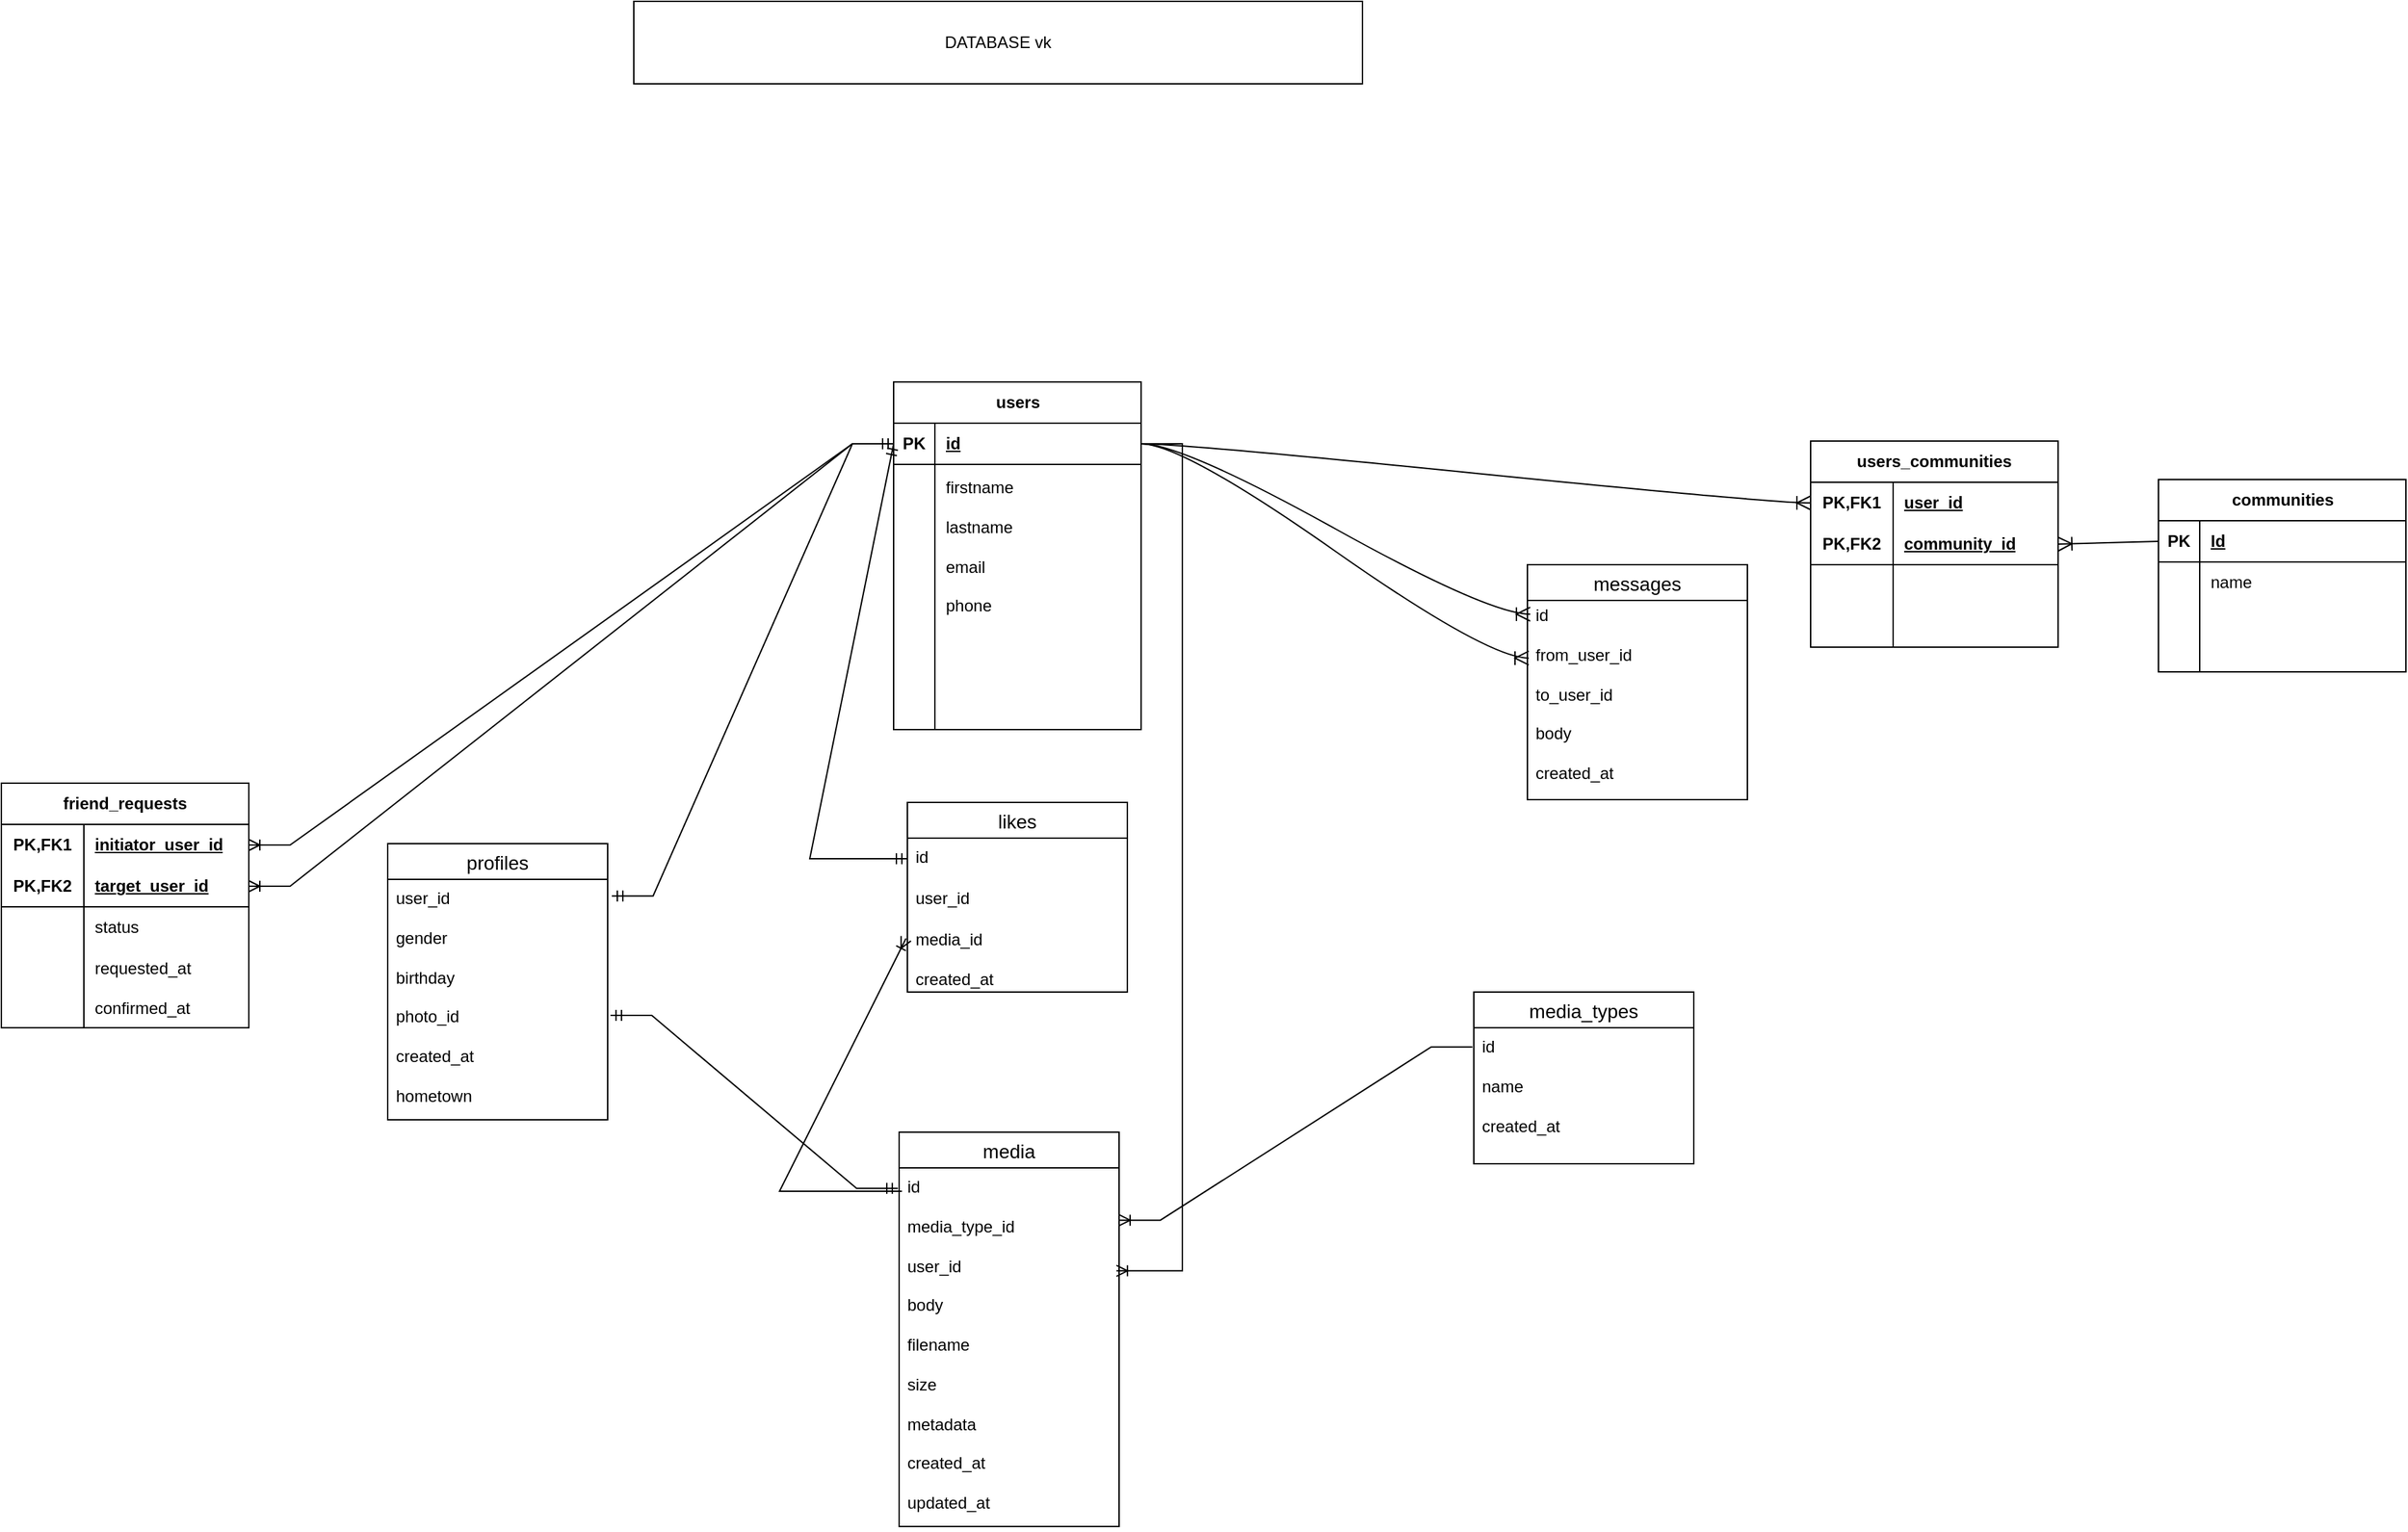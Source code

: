 <mxfile version="24.0.7" type="github">
  <diagram name="Страница — 1" id="UNctsE5mJRGefw-00xwy">
    <mxGraphModel dx="3274" dy="2780" grid="0" gridSize="10" guides="1" tooltips="1" connect="1" arrows="1" fold="1" page="0" pageScale="1" pageWidth="827" pageHeight="1169" math="0" shadow="0">
      <root>
        <mxCell id="0" />
        <mxCell id="1" parent="0" />
        <mxCell id="jkMxCx7ctsYun3yF6uoc-1" value="DATABASE vk" style="rounded=0;whiteSpace=wrap;html=1;" parent="1" vertex="1">
          <mxGeometry x="-777" y="-1979" width="530" height="60" as="geometry" />
        </mxCell>
        <mxCell id="jkMxCx7ctsYun3yF6uoc-3" value="communities" style="shape=table;startSize=30;container=1;collapsible=1;childLayout=tableLayout;fixedRows=1;rowLines=0;fontStyle=1;align=center;resizeLast=1;html=1;" parent="1" vertex="1">
          <mxGeometry x="332" y="-1631" width="180" height="140" as="geometry" />
        </mxCell>
        <mxCell id="jkMxCx7ctsYun3yF6uoc-4" value="" style="shape=tableRow;horizontal=0;startSize=0;swimlaneHead=0;swimlaneBody=0;fillColor=none;collapsible=0;dropTarget=0;points=[[0,0.5],[1,0.5]];portConstraint=eastwest;top=0;left=0;right=0;bottom=1;" parent="jkMxCx7ctsYun3yF6uoc-3" vertex="1">
          <mxGeometry y="30" width="180" height="30" as="geometry" />
        </mxCell>
        <mxCell id="jkMxCx7ctsYun3yF6uoc-5" value="PK" style="shape=partialRectangle;connectable=0;fillColor=none;top=0;left=0;bottom=0;right=0;fontStyle=1;overflow=hidden;whiteSpace=wrap;html=1;" parent="jkMxCx7ctsYun3yF6uoc-4" vertex="1">
          <mxGeometry width="30" height="30" as="geometry">
            <mxRectangle width="30" height="30" as="alternateBounds" />
          </mxGeometry>
        </mxCell>
        <mxCell id="jkMxCx7ctsYun3yF6uoc-6" value="Id" style="shape=partialRectangle;connectable=0;fillColor=none;top=0;left=0;bottom=0;right=0;align=left;spacingLeft=6;fontStyle=5;overflow=hidden;whiteSpace=wrap;html=1;" parent="jkMxCx7ctsYun3yF6uoc-4" vertex="1">
          <mxGeometry x="30" width="150" height="30" as="geometry">
            <mxRectangle width="150" height="30" as="alternateBounds" />
          </mxGeometry>
        </mxCell>
        <mxCell id="jkMxCx7ctsYun3yF6uoc-7" value="" style="shape=tableRow;horizontal=0;startSize=0;swimlaneHead=0;swimlaneBody=0;fillColor=none;collapsible=0;dropTarget=0;points=[[0,0.5],[1,0.5]];portConstraint=eastwest;top=0;left=0;right=0;bottom=0;" parent="jkMxCx7ctsYun3yF6uoc-3" vertex="1">
          <mxGeometry y="60" width="180" height="30" as="geometry" />
        </mxCell>
        <mxCell id="jkMxCx7ctsYun3yF6uoc-8" value="" style="shape=partialRectangle;connectable=0;fillColor=none;top=0;left=0;bottom=0;right=0;editable=1;overflow=hidden;whiteSpace=wrap;html=1;" parent="jkMxCx7ctsYun3yF6uoc-7" vertex="1">
          <mxGeometry width="30" height="30" as="geometry">
            <mxRectangle width="30" height="30" as="alternateBounds" />
          </mxGeometry>
        </mxCell>
        <mxCell id="jkMxCx7ctsYun3yF6uoc-9" value="name" style="shape=partialRectangle;connectable=0;fillColor=none;top=0;left=0;bottom=0;right=0;align=left;spacingLeft=6;overflow=hidden;whiteSpace=wrap;html=1;" parent="jkMxCx7ctsYun3yF6uoc-7" vertex="1">
          <mxGeometry x="30" width="150" height="30" as="geometry">
            <mxRectangle width="150" height="30" as="alternateBounds" />
          </mxGeometry>
        </mxCell>
        <mxCell id="jkMxCx7ctsYun3yF6uoc-10" value="" style="shape=tableRow;horizontal=0;startSize=0;swimlaneHead=0;swimlaneBody=0;fillColor=none;collapsible=0;dropTarget=0;points=[[0,0.5],[1,0.5]];portConstraint=eastwest;top=0;left=0;right=0;bottom=0;" parent="jkMxCx7ctsYun3yF6uoc-3" vertex="1">
          <mxGeometry y="90" width="180" height="30" as="geometry" />
        </mxCell>
        <mxCell id="jkMxCx7ctsYun3yF6uoc-11" value="" style="shape=partialRectangle;connectable=0;fillColor=none;top=0;left=0;bottom=0;right=0;editable=1;overflow=hidden;whiteSpace=wrap;html=1;" parent="jkMxCx7ctsYun3yF6uoc-10" vertex="1">
          <mxGeometry width="30" height="30" as="geometry">
            <mxRectangle width="30" height="30" as="alternateBounds" />
          </mxGeometry>
        </mxCell>
        <mxCell id="jkMxCx7ctsYun3yF6uoc-12" value="" style="shape=partialRectangle;connectable=0;fillColor=none;top=0;left=0;bottom=0;right=0;align=left;spacingLeft=6;overflow=hidden;whiteSpace=wrap;html=1;" parent="jkMxCx7ctsYun3yF6uoc-10" vertex="1">
          <mxGeometry x="30" width="150" height="30" as="geometry">
            <mxRectangle width="150" height="30" as="alternateBounds" />
          </mxGeometry>
        </mxCell>
        <mxCell id="jkMxCx7ctsYun3yF6uoc-13" value="" style="shape=tableRow;horizontal=0;startSize=0;swimlaneHead=0;swimlaneBody=0;fillColor=none;collapsible=0;dropTarget=0;points=[[0,0.5],[1,0.5]];portConstraint=eastwest;top=0;left=0;right=0;bottom=0;" parent="jkMxCx7ctsYun3yF6uoc-3" vertex="1">
          <mxGeometry y="120" width="180" height="20" as="geometry" />
        </mxCell>
        <mxCell id="jkMxCx7ctsYun3yF6uoc-14" value="" style="shape=partialRectangle;connectable=0;fillColor=none;top=0;left=0;bottom=0;right=0;editable=1;overflow=hidden;whiteSpace=wrap;html=1;" parent="jkMxCx7ctsYun3yF6uoc-13" vertex="1">
          <mxGeometry width="30" height="20" as="geometry">
            <mxRectangle width="30" height="20" as="alternateBounds" />
          </mxGeometry>
        </mxCell>
        <mxCell id="jkMxCx7ctsYun3yF6uoc-15" value="" style="shape=partialRectangle;connectable=0;fillColor=none;top=0;left=0;bottom=0;right=0;align=left;spacingLeft=6;overflow=hidden;whiteSpace=wrap;html=1;" parent="jkMxCx7ctsYun3yF6uoc-13" vertex="1">
          <mxGeometry x="30" width="150" height="20" as="geometry">
            <mxRectangle width="150" height="20" as="alternateBounds" />
          </mxGeometry>
        </mxCell>
        <mxCell id="jkMxCx7ctsYun3yF6uoc-31" value="friend_requests" style="shape=table;startSize=30;container=1;collapsible=1;childLayout=tableLayout;fixedRows=1;rowLines=0;fontStyle=1;align=center;resizeLast=1;html=1;whiteSpace=wrap;" parent="1" vertex="1">
          <mxGeometry x="-1237" y="-1410" width="180" height="178" as="geometry" />
        </mxCell>
        <mxCell id="jkMxCx7ctsYun3yF6uoc-32" value="" style="shape=tableRow;horizontal=0;startSize=0;swimlaneHead=0;swimlaneBody=0;fillColor=none;collapsible=0;dropTarget=0;points=[[0,0.5],[1,0.5]];portConstraint=eastwest;top=0;left=0;right=0;bottom=0;html=1;" parent="jkMxCx7ctsYun3yF6uoc-31" vertex="1">
          <mxGeometry y="30" width="180" height="30" as="geometry" />
        </mxCell>
        <mxCell id="jkMxCx7ctsYun3yF6uoc-33" value="PK,FK1" style="shape=partialRectangle;connectable=0;fillColor=none;top=0;left=0;bottom=0;right=0;fontStyle=1;overflow=hidden;html=1;whiteSpace=wrap;" parent="jkMxCx7ctsYun3yF6uoc-32" vertex="1">
          <mxGeometry width="60" height="30" as="geometry">
            <mxRectangle width="60" height="30" as="alternateBounds" />
          </mxGeometry>
        </mxCell>
        <mxCell id="jkMxCx7ctsYun3yF6uoc-34" value="initiator_user_id" style="shape=partialRectangle;connectable=0;fillColor=none;top=0;left=0;bottom=0;right=0;align=left;spacingLeft=6;fontStyle=5;overflow=hidden;html=1;whiteSpace=wrap;" parent="jkMxCx7ctsYun3yF6uoc-32" vertex="1">
          <mxGeometry x="60" width="120" height="30" as="geometry">
            <mxRectangle width="120" height="30" as="alternateBounds" />
          </mxGeometry>
        </mxCell>
        <mxCell id="jkMxCx7ctsYun3yF6uoc-35" value="" style="shape=tableRow;horizontal=0;startSize=0;swimlaneHead=0;swimlaneBody=0;fillColor=none;collapsible=0;dropTarget=0;points=[[0,0.5],[1,0.5]];portConstraint=eastwest;top=0;left=0;right=0;bottom=1;html=1;" parent="jkMxCx7ctsYun3yF6uoc-31" vertex="1">
          <mxGeometry y="60" width="180" height="30" as="geometry" />
        </mxCell>
        <mxCell id="jkMxCx7ctsYun3yF6uoc-36" value="PK,FK2" style="shape=partialRectangle;connectable=0;fillColor=none;top=0;left=0;bottom=0;right=0;fontStyle=1;overflow=hidden;html=1;whiteSpace=wrap;" parent="jkMxCx7ctsYun3yF6uoc-35" vertex="1">
          <mxGeometry width="60" height="30" as="geometry">
            <mxRectangle width="60" height="30" as="alternateBounds" />
          </mxGeometry>
        </mxCell>
        <mxCell id="jkMxCx7ctsYun3yF6uoc-37" value="target_user_id" style="shape=partialRectangle;connectable=0;fillColor=none;top=0;left=0;bottom=0;right=0;align=left;spacingLeft=6;fontStyle=5;overflow=hidden;html=1;whiteSpace=wrap;" parent="jkMxCx7ctsYun3yF6uoc-35" vertex="1">
          <mxGeometry x="60" width="120" height="30" as="geometry">
            <mxRectangle width="120" height="30" as="alternateBounds" />
          </mxGeometry>
        </mxCell>
        <mxCell id="jkMxCx7ctsYun3yF6uoc-38" value="" style="shape=tableRow;horizontal=0;startSize=0;swimlaneHead=0;swimlaneBody=0;fillColor=none;collapsible=0;dropTarget=0;points=[[0,0.5],[1,0.5]];portConstraint=eastwest;top=0;left=0;right=0;bottom=0;html=1;" parent="jkMxCx7ctsYun3yF6uoc-31" vertex="1">
          <mxGeometry y="90" width="180" height="30" as="geometry" />
        </mxCell>
        <mxCell id="jkMxCx7ctsYun3yF6uoc-39" value="" style="shape=partialRectangle;connectable=0;fillColor=none;top=0;left=0;bottom=0;right=0;editable=1;overflow=hidden;html=1;whiteSpace=wrap;" parent="jkMxCx7ctsYun3yF6uoc-38" vertex="1">
          <mxGeometry width="60" height="30" as="geometry">
            <mxRectangle width="60" height="30" as="alternateBounds" />
          </mxGeometry>
        </mxCell>
        <mxCell id="jkMxCx7ctsYun3yF6uoc-40" value="status" style="shape=partialRectangle;connectable=0;fillColor=none;top=0;left=0;bottom=0;right=0;align=left;spacingLeft=6;overflow=hidden;html=1;whiteSpace=wrap;" parent="jkMxCx7ctsYun3yF6uoc-38" vertex="1">
          <mxGeometry x="60" width="120" height="30" as="geometry">
            <mxRectangle width="120" height="30" as="alternateBounds" />
          </mxGeometry>
        </mxCell>
        <mxCell id="jkMxCx7ctsYun3yF6uoc-41" value="" style="shape=tableRow;horizontal=0;startSize=0;swimlaneHead=0;swimlaneBody=0;fillColor=none;collapsible=0;dropTarget=0;points=[[0,0.5],[1,0.5]];portConstraint=eastwest;top=0;left=0;right=0;bottom=0;html=1;" parent="jkMxCx7ctsYun3yF6uoc-31" vertex="1">
          <mxGeometry y="120" width="180" height="58" as="geometry" />
        </mxCell>
        <mxCell id="jkMxCx7ctsYun3yF6uoc-42" value="" style="shape=partialRectangle;connectable=0;fillColor=none;top=0;left=0;bottom=0;right=0;editable=1;overflow=hidden;html=1;whiteSpace=wrap;" parent="jkMxCx7ctsYun3yF6uoc-41" vertex="1">
          <mxGeometry width="60" height="58" as="geometry">
            <mxRectangle width="60" height="58" as="alternateBounds" />
          </mxGeometry>
        </mxCell>
        <mxCell id="jkMxCx7ctsYun3yF6uoc-43" value="requested_at&lt;div&gt;&lt;br&gt;&lt;/div&gt;&lt;div&gt;&lt;div&gt;confirmed_at&lt;br&gt;&lt;/div&gt;&lt;/div&gt;" style="shape=partialRectangle;connectable=0;fillColor=none;top=0;left=0;bottom=0;right=0;align=left;spacingLeft=6;overflow=hidden;html=1;whiteSpace=wrap;" parent="jkMxCx7ctsYun3yF6uoc-41" vertex="1">
          <mxGeometry x="60" width="120" height="58" as="geometry">
            <mxRectangle width="120" height="58" as="alternateBounds" />
          </mxGeometry>
        </mxCell>
        <mxCell id="jkMxCx7ctsYun3yF6uoc-57" value="likes" style="swimlane;fontStyle=0;childLayout=stackLayout;horizontal=1;startSize=26;horizontalStack=0;resizeParent=1;resizeParentMax=0;resizeLast=0;collapsible=1;marginBottom=0;align=center;fontSize=14;" parent="1" vertex="1">
          <mxGeometry x="-578" y="-1396" width="160" height="138" as="geometry" />
        </mxCell>
        <mxCell id="jkMxCx7ctsYun3yF6uoc-58" value="id" style="text;strokeColor=none;fillColor=none;spacingLeft=4;spacingRight=4;overflow=hidden;rotatable=0;points=[[0,0.5],[1,0.5]];portConstraint=eastwest;fontSize=12;whiteSpace=wrap;html=1;" parent="jkMxCx7ctsYun3yF6uoc-57" vertex="1">
          <mxGeometry y="26" width="160" height="30" as="geometry" />
        </mxCell>
        <mxCell id="jkMxCx7ctsYun3yF6uoc-59" value="user_id" style="text;strokeColor=none;fillColor=none;spacingLeft=4;spacingRight=4;overflow=hidden;rotatable=0;points=[[0,0.5],[1,0.5]];portConstraint=eastwest;fontSize=12;whiteSpace=wrap;html=1;" parent="jkMxCx7ctsYun3yF6uoc-57" vertex="1">
          <mxGeometry y="56" width="160" height="30" as="geometry" />
        </mxCell>
        <mxCell id="jkMxCx7ctsYun3yF6uoc-60" value="media_id&lt;div&gt;&lt;br&gt;&lt;/div&gt;&lt;div&gt;created_at&lt;br&gt;&lt;/div&gt;" style="text;strokeColor=none;fillColor=none;spacingLeft=4;spacingRight=4;overflow=hidden;rotatable=0;points=[[0,0.5],[1,0.5]];portConstraint=eastwest;fontSize=12;whiteSpace=wrap;html=1;" parent="jkMxCx7ctsYun3yF6uoc-57" vertex="1">
          <mxGeometry y="86" width="160" height="52" as="geometry" />
        </mxCell>
        <mxCell id="jkMxCx7ctsYun3yF6uoc-62" value="media" style="swimlane;fontStyle=0;childLayout=stackLayout;horizontal=1;startSize=26;horizontalStack=0;resizeParent=1;resizeParentMax=0;resizeLast=0;collapsible=1;marginBottom=0;align=center;fontSize=14;" parent="1" vertex="1">
          <mxGeometry x="-584" y="-1156" width="160" height="287" as="geometry" />
        </mxCell>
        <mxCell id="jkMxCx7ctsYun3yF6uoc-63" value="id&lt;div&gt;&lt;br&gt;&lt;/div&gt;&lt;div&gt;media_type_id&lt;br&gt;&lt;/div&gt;&lt;div&gt;&lt;br&gt;&lt;/div&gt;&lt;div&gt;user_id&lt;br&gt;&lt;/div&gt;&lt;div&gt;&lt;br&gt;&lt;/div&gt;&lt;div&gt;body&lt;br&gt;&lt;/div&gt;&lt;div&gt;&lt;br&gt;&lt;/div&gt;&lt;div&gt;filename&lt;br&gt;&lt;/div&gt;&lt;div&gt;&lt;br&gt;&lt;/div&gt;&lt;div&gt;size&lt;br&gt;&lt;/div&gt;&lt;div&gt;&lt;br&gt;&lt;/div&gt;&lt;div&gt;metadata&lt;br&gt;&lt;/div&gt;&lt;div&gt;&lt;br&gt;&lt;/div&gt;&lt;div&gt;created_at&lt;br&gt;&lt;/div&gt;&lt;div&gt;&lt;br&gt;&lt;/div&gt;&lt;div&gt;updated_at&lt;br&gt;&lt;/div&gt;&lt;div&gt;&lt;br&gt;&lt;/div&gt;&lt;div&gt;&lt;br&gt;&lt;/div&gt;" style="text;strokeColor=none;fillColor=none;spacingLeft=4;spacingRight=4;overflow=hidden;rotatable=0;points=[[0,0.5],[1,0.5]];portConstraint=eastwest;fontSize=12;whiteSpace=wrap;html=1;" parent="jkMxCx7ctsYun3yF6uoc-62" vertex="1">
          <mxGeometry y="26" width="160" height="261" as="geometry" />
        </mxCell>
        <mxCell id="jkMxCx7ctsYun3yF6uoc-66" value="media_types" style="swimlane;fontStyle=0;childLayout=stackLayout;horizontal=1;startSize=26;horizontalStack=0;resizeParent=1;resizeParentMax=0;resizeLast=0;collapsible=1;marginBottom=0;align=center;fontSize=14;" parent="1" vertex="1">
          <mxGeometry x="-166" y="-1258" width="160" height="125" as="geometry" />
        </mxCell>
        <mxCell id="jkMxCx7ctsYun3yF6uoc-67" value="id&lt;div&gt;&lt;br&gt;&lt;/div&gt;&lt;div&gt;name&lt;br&gt;&lt;/div&gt;&lt;div&gt;&lt;br&gt;&lt;/div&gt;&lt;div&gt;created_at&lt;br&gt;&lt;/div&gt;" style="text;strokeColor=none;fillColor=none;spacingLeft=4;spacingRight=4;overflow=hidden;rotatable=0;points=[[0,0.5],[1,0.5]];portConstraint=eastwest;fontSize=12;whiteSpace=wrap;html=1;" parent="jkMxCx7ctsYun3yF6uoc-66" vertex="1">
          <mxGeometry y="26" width="160" height="99" as="geometry" />
        </mxCell>
        <mxCell id="jkMxCx7ctsYun3yF6uoc-70" value="messages" style="swimlane;fontStyle=0;childLayout=stackLayout;horizontal=1;startSize=26;horizontalStack=0;resizeParent=1;resizeParentMax=0;resizeLast=0;collapsible=1;marginBottom=0;align=center;fontSize=14;" parent="1" vertex="1">
          <mxGeometry x="-127" y="-1569" width="160" height="171" as="geometry" />
        </mxCell>
        <mxCell id="jkMxCx7ctsYun3yF6uoc-74" value="profiles" style="swimlane;fontStyle=0;childLayout=stackLayout;horizontal=1;startSize=26;horizontalStack=0;resizeParent=1;resizeParentMax=0;resizeLast=0;collapsible=1;marginBottom=0;align=center;fontSize=14;" parent="1" vertex="1">
          <mxGeometry x="-956" y="-1366" width="160" height="201" as="geometry" />
        </mxCell>
        <mxCell id="jkMxCx7ctsYun3yF6uoc-75" value="user_id&lt;div&gt;&lt;br&gt;&lt;/div&gt;&lt;div&gt;gender&lt;br&gt;&lt;/div&gt;&lt;div&gt;&lt;br&gt;&lt;/div&gt;&lt;div&gt;birthday&lt;br&gt;&lt;/div&gt;&lt;div&gt;&lt;br&gt;&lt;/div&gt;&lt;div&gt;photo_id&lt;br&gt;&lt;/div&gt;&lt;div&gt;&lt;br&gt;&lt;/div&gt;&lt;div&gt;created_at&lt;br&gt;&lt;/div&gt;&lt;div&gt;&lt;br&gt;&lt;/div&gt;&lt;div&gt;hometown&lt;br&gt;&lt;/div&gt;" style="text;strokeColor=none;fillColor=none;spacingLeft=4;spacingRight=4;overflow=hidden;rotatable=0;points=[[0,0.5],[1,0.5]];portConstraint=eastwest;fontSize=12;whiteSpace=wrap;html=1;" parent="jkMxCx7ctsYun3yF6uoc-74" vertex="1">
          <mxGeometry y="26" width="160" height="175" as="geometry" />
        </mxCell>
        <mxCell id="jkMxCx7ctsYun3yF6uoc-78" value="users" style="shape=table;startSize=30;container=1;collapsible=1;childLayout=tableLayout;fixedRows=1;rowLines=0;fontStyle=1;align=center;resizeLast=1;html=1;" parent="1" vertex="1">
          <mxGeometry x="-588" y="-1702" width="180" height="253" as="geometry" />
        </mxCell>
        <mxCell id="jkMxCx7ctsYun3yF6uoc-79" value="" style="shape=tableRow;horizontal=0;startSize=0;swimlaneHead=0;swimlaneBody=0;fillColor=none;collapsible=0;dropTarget=0;points=[[0,0.5],[1,0.5]];portConstraint=eastwest;top=0;left=0;right=0;bottom=1;" parent="jkMxCx7ctsYun3yF6uoc-78" vertex="1">
          <mxGeometry y="30" width="180" height="30" as="geometry" />
        </mxCell>
        <mxCell id="jkMxCx7ctsYun3yF6uoc-80" value="PK" style="shape=partialRectangle;connectable=0;fillColor=none;top=0;left=0;bottom=0;right=0;fontStyle=1;overflow=hidden;whiteSpace=wrap;html=1;" parent="jkMxCx7ctsYun3yF6uoc-79" vertex="1">
          <mxGeometry width="30" height="30" as="geometry">
            <mxRectangle width="30" height="30" as="alternateBounds" />
          </mxGeometry>
        </mxCell>
        <mxCell id="jkMxCx7ctsYun3yF6uoc-81" value="id" style="shape=partialRectangle;connectable=0;fillColor=none;top=0;left=0;bottom=0;right=0;align=left;spacingLeft=6;fontStyle=5;overflow=hidden;whiteSpace=wrap;html=1;" parent="jkMxCx7ctsYun3yF6uoc-79" vertex="1">
          <mxGeometry x="30" width="150" height="30" as="geometry">
            <mxRectangle width="150" height="30" as="alternateBounds" />
          </mxGeometry>
        </mxCell>
        <mxCell id="jkMxCx7ctsYun3yF6uoc-82" value="" style="shape=tableRow;horizontal=0;startSize=0;swimlaneHead=0;swimlaneBody=0;fillColor=none;collapsible=0;dropTarget=0;points=[[0,0.5],[1,0.5]];portConstraint=eastwest;top=0;left=0;right=0;bottom=0;" parent="jkMxCx7ctsYun3yF6uoc-78" vertex="1">
          <mxGeometry y="60" width="180" height="133" as="geometry" />
        </mxCell>
        <mxCell id="jkMxCx7ctsYun3yF6uoc-83" value="" style="shape=partialRectangle;connectable=0;fillColor=none;top=0;left=0;bottom=0;right=0;editable=1;overflow=hidden;whiteSpace=wrap;html=1;" parent="jkMxCx7ctsYun3yF6uoc-82" vertex="1">
          <mxGeometry width="30" height="133" as="geometry">
            <mxRectangle width="30" height="133" as="alternateBounds" />
          </mxGeometry>
        </mxCell>
        <mxCell id="jkMxCx7ctsYun3yF6uoc-84" value="firstname&lt;div&gt;&lt;br&gt;&lt;/div&gt;&lt;div&gt;lastname&lt;br&gt;&lt;/div&gt;&lt;div&gt;&lt;br&gt;&lt;/div&gt;&lt;div&gt;&lt;span style=&quot;background-color: initial;&quot;&gt;email&lt;/span&gt;&lt;br&gt;&lt;/div&gt;&lt;div&gt;&lt;span style=&quot;background-color: initial;&quot;&gt;&lt;br&gt;&lt;/span&gt;&lt;/div&gt;&lt;div&gt;&lt;span style=&quot;background-color: initial;&quot;&gt;phone&lt;br&gt;&lt;/span&gt;&lt;/div&gt;&lt;div&gt;&lt;br&gt;&lt;/div&gt;" style="shape=partialRectangle;connectable=0;fillColor=none;top=0;left=0;bottom=0;right=0;align=left;spacingLeft=6;overflow=hidden;whiteSpace=wrap;html=1;" parent="jkMxCx7ctsYun3yF6uoc-82" vertex="1">
          <mxGeometry x="30" width="150" height="133" as="geometry">
            <mxRectangle width="150" height="133" as="alternateBounds" />
          </mxGeometry>
        </mxCell>
        <mxCell id="jkMxCx7ctsYun3yF6uoc-85" value="" style="shape=tableRow;horizontal=0;startSize=0;swimlaneHead=0;swimlaneBody=0;fillColor=none;collapsible=0;dropTarget=0;points=[[0,0.5],[1,0.5]];portConstraint=eastwest;top=0;left=0;right=0;bottom=0;" parent="jkMxCx7ctsYun3yF6uoc-78" vertex="1">
          <mxGeometry y="193" width="180" height="30" as="geometry" />
        </mxCell>
        <mxCell id="jkMxCx7ctsYun3yF6uoc-86" value="" style="shape=partialRectangle;connectable=0;fillColor=none;top=0;left=0;bottom=0;right=0;editable=1;overflow=hidden;whiteSpace=wrap;html=1;" parent="jkMxCx7ctsYun3yF6uoc-85" vertex="1">
          <mxGeometry width="30" height="30" as="geometry">
            <mxRectangle width="30" height="30" as="alternateBounds" />
          </mxGeometry>
        </mxCell>
        <mxCell id="jkMxCx7ctsYun3yF6uoc-87" value="" style="shape=partialRectangle;connectable=0;fillColor=none;top=0;left=0;bottom=0;right=0;align=left;spacingLeft=6;overflow=hidden;whiteSpace=wrap;html=1;" parent="jkMxCx7ctsYun3yF6uoc-85" vertex="1">
          <mxGeometry x="30" width="150" height="30" as="geometry">
            <mxRectangle width="150" height="30" as="alternateBounds" />
          </mxGeometry>
        </mxCell>
        <mxCell id="jkMxCx7ctsYun3yF6uoc-88" value="" style="shape=tableRow;horizontal=0;startSize=0;swimlaneHead=0;swimlaneBody=0;fillColor=none;collapsible=0;dropTarget=0;points=[[0,0.5],[1,0.5]];portConstraint=eastwest;top=0;left=0;right=0;bottom=0;" parent="jkMxCx7ctsYun3yF6uoc-78" vertex="1">
          <mxGeometry y="223" width="180" height="30" as="geometry" />
        </mxCell>
        <mxCell id="jkMxCx7ctsYun3yF6uoc-89" value="" style="shape=partialRectangle;connectable=0;fillColor=none;top=0;left=0;bottom=0;right=0;editable=1;overflow=hidden;whiteSpace=wrap;html=1;" parent="jkMxCx7ctsYun3yF6uoc-88" vertex="1">
          <mxGeometry width="30" height="30" as="geometry">
            <mxRectangle width="30" height="30" as="alternateBounds" />
          </mxGeometry>
        </mxCell>
        <mxCell id="jkMxCx7ctsYun3yF6uoc-90" value="" style="shape=partialRectangle;connectable=0;fillColor=none;top=0;left=0;bottom=0;right=0;align=left;spacingLeft=6;overflow=hidden;whiteSpace=wrap;html=1;" parent="jkMxCx7ctsYun3yF6uoc-88" vertex="1">
          <mxGeometry x="30" width="150" height="30" as="geometry">
            <mxRectangle width="150" height="30" as="alternateBounds" />
          </mxGeometry>
        </mxCell>
        <mxCell id="jkMxCx7ctsYun3yF6uoc-104" value="users_communities" style="shape=table;startSize=30;container=1;collapsible=1;childLayout=tableLayout;fixedRows=1;rowLines=0;fontStyle=1;align=center;resizeLast=1;html=1;whiteSpace=wrap;" parent="1" vertex="1">
          <mxGeometry x="79" y="-1659" width="180" height="150" as="geometry" />
        </mxCell>
        <mxCell id="jkMxCx7ctsYun3yF6uoc-105" value="" style="shape=tableRow;horizontal=0;startSize=0;swimlaneHead=0;swimlaneBody=0;fillColor=none;collapsible=0;dropTarget=0;points=[[0,0.5],[1,0.5]];portConstraint=eastwest;top=0;left=0;right=0;bottom=0;html=1;" parent="jkMxCx7ctsYun3yF6uoc-104" vertex="1">
          <mxGeometry y="30" width="180" height="30" as="geometry" />
        </mxCell>
        <mxCell id="jkMxCx7ctsYun3yF6uoc-106" value="PK,FK1" style="shape=partialRectangle;connectable=0;fillColor=none;top=0;left=0;bottom=0;right=0;fontStyle=1;overflow=hidden;html=1;whiteSpace=wrap;" parent="jkMxCx7ctsYun3yF6uoc-105" vertex="1">
          <mxGeometry width="60" height="30" as="geometry">
            <mxRectangle width="60" height="30" as="alternateBounds" />
          </mxGeometry>
        </mxCell>
        <mxCell id="jkMxCx7ctsYun3yF6uoc-107" value="user_id" style="shape=partialRectangle;connectable=0;fillColor=none;top=0;left=0;bottom=0;right=0;align=left;spacingLeft=6;fontStyle=5;overflow=hidden;html=1;whiteSpace=wrap;" parent="jkMxCx7ctsYun3yF6uoc-105" vertex="1">
          <mxGeometry x="60" width="120" height="30" as="geometry">
            <mxRectangle width="120" height="30" as="alternateBounds" />
          </mxGeometry>
        </mxCell>
        <mxCell id="jkMxCx7ctsYun3yF6uoc-108" value="" style="shape=tableRow;horizontal=0;startSize=0;swimlaneHead=0;swimlaneBody=0;fillColor=none;collapsible=0;dropTarget=0;points=[[0,0.5],[1,0.5]];portConstraint=eastwest;top=0;left=0;right=0;bottom=1;html=1;" parent="jkMxCx7ctsYun3yF6uoc-104" vertex="1">
          <mxGeometry y="60" width="180" height="30" as="geometry" />
        </mxCell>
        <mxCell id="jkMxCx7ctsYun3yF6uoc-109" value="PK,FK2" style="shape=partialRectangle;connectable=0;fillColor=none;top=0;left=0;bottom=0;right=0;fontStyle=1;overflow=hidden;html=1;whiteSpace=wrap;" parent="jkMxCx7ctsYun3yF6uoc-108" vertex="1">
          <mxGeometry width="60" height="30" as="geometry">
            <mxRectangle width="60" height="30" as="alternateBounds" />
          </mxGeometry>
        </mxCell>
        <mxCell id="jkMxCx7ctsYun3yF6uoc-110" value="community_id" style="shape=partialRectangle;connectable=0;fillColor=none;top=0;left=0;bottom=0;right=0;align=left;spacingLeft=6;fontStyle=5;overflow=hidden;html=1;whiteSpace=wrap;" parent="jkMxCx7ctsYun3yF6uoc-108" vertex="1">
          <mxGeometry x="60" width="120" height="30" as="geometry">
            <mxRectangle width="120" height="30" as="alternateBounds" />
          </mxGeometry>
        </mxCell>
        <mxCell id="jkMxCx7ctsYun3yF6uoc-111" value="" style="shape=tableRow;horizontal=0;startSize=0;swimlaneHead=0;swimlaneBody=0;fillColor=none;collapsible=0;dropTarget=0;points=[[0,0.5],[1,0.5]];portConstraint=eastwest;top=0;left=0;right=0;bottom=0;html=1;" parent="jkMxCx7ctsYun3yF6uoc-104" vertex="1">
          <mxGeometry y="90" width="180" height="30" as="geometry" />
        </mxCell>
        <mxCell id="jkMxCx7ctsYun3yF6uoc-112" value="" style="shape=partialRectangle;connectable=0;fillColor=none;top=0;left=0;bottom=0;right=0;editable=1;overflow=hidden;html=1;whiteSpace=wrap;" parent="jkMxCx7ctsYun3yF6uoc-111" vertex="1">
          <mxGeometry width="60" height="30" as="geometry">
            <mxRectangle width="60" height="30" as="alternateBounds" />
          </mxGeometry>
        </mxCell>
        <mxCell id="jkMxCx7ctsYun3yF6uoc-113" value="" style="shape=partialRectangle;connectable=0;fillColor=none;top=0;left=0;bottom=0;right=0;align=left;spacingLeft=6;overflow=hidden;html=1;whiteSpace=wrap;" parent="jkMxCx7ctsYun3yF6uoc-111" vertex="1">
          <mxGeometry x="60" width="120" height="30" as="geometry">
            <mxRectangle width="120" height="30" as="alternateBounds" />
          </mxGeometry>
        </mxCell>
        <mxCell id="jkMxCx7ctsYun3yF6uoc-114" value="" style="shape=tableRow;horizontal=0;startSize=0;swimlaneHead=0;swimlaneBody=0;fillColor=none;collapsible=0;dropTarget=0;points=[[0,0.5],[1,0.5]];portConstraint=eastwest;top=0;left=0;right=0;bottom=0;html=1;" parent="jkMxCx7ctsYun3yF6uoc-104" vertex="1">
          <mxGeometry y="120" width="180" height="30" as="geometry" />
        </mxCell>
        <mxCell id="jkMxCx7ctsYun3yF6uoc-115" value="" style="shape=partialRectangle;connectable=0;fillColor=none;top=0;left=0;bottom=0;right=0;editable=1;overflow=hidden;html=1;whiteSpace=wrap;" parent="jkMxCx7ctsYun3yF6uoc-114" vertex="1">
          <mxGeometry width="60" height="30" as="geometry">
            <mxRectangle width="60" height="30" as="alternateBounds" />
          </mxGeometry>
        </mxCell>
        <mxCell id="jkMxCx7ctsYun3yF6uoc-116" value="" style="shape=partialRectangle;connectable=0;fillColor=none;top=0;left=0;bottom=0;right=0;align=left;spacingLeft=6;overflow=hidden;html=1;whiteSpace=wrap;" parent="jkMxCx7ctsYun3yF6uoc-114" vertex="1">
          <mxGeometry x="60" width="120" height="30" as="geometry">
            <mxRectangle width="120" height="30" as="alternateBounds" />
          </mxGeometry>
        </mxCell>
        <mxCell id="jkMxCx7ctsYun3yF6uoc-117" value="" style="edgeStyle=entityRelationEdgeStyle;fontSize=12;html=1;endArrow=ERoneToMany;rounded=0;startSize=8;endSize=8;curved=1;exitX=1;exitY=0.5;exitDx=0;exitDy=0;entryX=0.006;entryY=0.31;entryDx=0;entryDy=0;entryPerimeter=0;" parent="1" source="jkMxCx7ctsYun3yF6uoc-79" target="jkMxCx7ctsYun3yF6uoc-71" edge="1">
          <mxGeometry width="100" height="100" relative="1" as="geometry">
            <mxPoint x="-452" y="-820" as="sourcePoint" />
            <mxPoint x="-330" y="-483" as="targetPoint" />
            <Array as="points">
              <mxPoint x="-365" y="-811" />
              <mxPoint x="-470" y="-591" />
              <mxPoint x="-447" y="-721" />
              <mxPoint x="-438" y="-785" />
              <mxPoint x="-535" y="-387" />
              <mxPoint x="-386" y="-690" />
              <mxPoint x="-369" y="-623" />
              <mxPoint x="-494" y="-655" />
            </Array>
          </mxGeometry>
        </mxCell>
        <mxCell id="jkMxCx7ctsYun3yF6uoc-118" value="" style="edgeStyle=entityRelationEdgeStyle;fontSize=12;html=1;endArrow=ERoneToMany;rounded=0;startSize=8;endSize=8;curved=1;exitX=1;exitY=0.5;exitDx=0;exitDy=0;" parent="1" source="jkMxCx7ctsYun3yF6uoc-79" edge="1">
          <mxGeometry width="100" height="100" relative="1" as="geometry">
            <mxPoint x="-475" y="-737" as="sourcePoint" />
            <mxPoint x="-125" y="-1533" as="targetPoint" />
            <Array as="points">
              <mxPoint x="-292" y="-620" />
            </Array>
          </mxGeometry>
        </mxCell>
        <mxCell id="jkMxCx7ctsYun3yF6uoc-122" value="" style="edgeStyle=entityRelationEdgeStyle;fontSize=12;html=1;endArrow=ERoneToMany;rounded=0;startSize=8;endSize=8;curved=1;entryX=0;entryY=0.5;entryDx=0;entryDy=0;exitX=1;exitY=0.5;exitDx=0;exitDy=0;" parent="1" source="jkMxCx7ctsYun3yF6uoc-79" target="jkMxCx7ctsYun3yF6uoc-105" edge="1">
          <mxGeometry width="100" height="100" relative="1" as="geometry">
            <mxPoint x="-377" y="-1087" as="sourcePoint" />
            <mxPoint x="-288" y="-691" as="targetPoint" />
          </mxGeometry>
        </mxCell>
        <mxCell id="jkMxCx7ctsYun3yF6uoc-123" value="" style="fontSize=12;html=1;endArrow=ERoneToMany;rounded=0;startSize=8;endSize=8;entryX=1;entryY=0.5;entryDx=0;entryDy=0;exitX=0;exitY=0.5;exitDx=0;exitDy=0;" parent="1" source="jkMxCx7ctsYun3yF6uoc-4" target="jkMxCx7ctsYun3yF6uoc-108" edge="1">
          <mxGeometry width="100" height="100" relative="1" as="geometry">
            <mxPoint x="-195" y="-826" as="sourcePoint" />
            <mxPoint x="-183" y="-701" as="targetPoint" />
          </mxGeometry>
        </mxCell>
        <mxCell id="jkMxCx7ctsYun3yF6uoc-71" value="id&lt;div&gt;&lt;br&gt;&lt;/div&gt;&lt;div&gt;from_user_id&lt;br&gt;&lt;/div&gt;&lt;div&gt;&lt;br&gt;&lt;/div&gt;&lt;div&gt;to_user_id&lt;br&gt;&lt;/div&gt;&lt;div&gt;&lt;br&gt;&lt;/div&gt;&lt;div&gt;body&lt;br&gt;&lt;/div&gt;&lt;div&gt;&lt;br&gt;&lt;/div&gt;&lt;div&gt;created_at&lt;br&gt;&lt;/div&gt;" style="text;strokeColor=none;fillColor=none;spacingLeft=4;spacingRight=4;overflow=hidden;rotatable=0;points=[[0,0.5],[1,0.5]];portConstraint=eastwest;fontSize=12;whiteSpace=wrap;html=1;" parent="1" vertex="1">
          <mxGeometry x="-127" y="-1546" width="160" height="145" as="geometry" />
        </mxCell>
        <mxCell id="RhKSVx6cG5dSr55Eh64R-3" value="" style="edgeStyle=entityRelationEdgeStyle;fontSize=12;html=1;endArrow=ERoneToMany;rounded=0;entryX=1;entryY=0.5;entryDx=0;entryDy=0;exitX=0;exitY=0.5;exitDx=0;exitDy=0;" edge="1" parent="1" source="jkMxCx7ctsYun3yF6uoc-79" target="jkMxCx7ctsYun3yF6uoc-32">
          <mxGeometry width="100" height="100" relative="1" as="geometry">
            <mxPoint x="-737" y="-770" as="sourcePoint" />
            <mxPoint x="-639" y="-870" as="targetPoint" />
            <Array as="points">
              <mxPoint x="-753" y="-818" />
              <mxPoint x="-694" y="-864" />
            </Array>
          </mxGeometry>
        </mxCell>
        <mxCell id="RhKSVx6cG5dSr55Eh64R-4" value="" style="edgeStyle=entityRelationEdgeStyle;fontSize=12;html=1;endArrow=ERoneToMany;rounded=0;exitX=0;exitY=0.5;exitDx=0;exitDy=0;entryX=1;entryY=0.5;entryDx=0;entryDy=0;" edge="1" parent="1" source="jkMxCx7ctsYun3yF6uoc-79" target="jkMxCx7ctsYun3yF6uoc-35">
          <mxGeometry width="100" height="100" relative="1" as="geometry">
            <mxPoint x="-666" y="-835" as="sourcePoint" />
            <mxPoint x="-566" y="-935" as="targetPoint" />
          </mxGeometry>
        </mxCell>
        <mxCell id="RhKSVx6cG5dSr55Eh64R-6" value="" style="edgeStyle=entityRelationEdgeStyle;fontSize=12;html=1;endArrow=ERoneToMany;rounded=0;exitX=-0.006;exitY=0.141;exitDx=0;exitDy=0;exitPerimeter=0;entryX=1;entryY=0.146;entryDx=0;entryDy=0;entryPerimeter=0;" edge="1" parent="1" source="jkMxCx7ctsYun3yF6uoc-67" target="jkMxCx7ctsYun3yF6uoc-63">
          <mxGeometry width="100" height="100" relative="1" as="geometry">
            <mxPoint x="-377" y="-1080" as="sourcePoint" />
            <mxPoint x="-426" y="-1163" as="targetPoint" />
          </mxGeometry>
        </mxCell>
        <mxCell id="RhKSVx6cG5dSr55Eh64R-7" value="" style="edgeStyle=entityRelationEdgeStyle;fontSize=12;html=1;endArrow=ERmandOne;startArrow=ERmandOne;rounded=0;exitX=1.019;exitY=0.069;exitDx=0;exitDy=0;exitPerimeter=0;entryX=0;entryY=0.5;entryDx=0;entryDy=0;" edge="1" parent="1" source="jkMxCx7ctsYun3yF6uoc-75" target="jkMxCx7ctsYun3yF6uoc-79">
          <mxGeometry width="100" height="100" relative="1" as="geometry">
            <mxPoint x="-744" y="-996" as="sourcePoint" />
            <mxPoint x="-644" y="-1096" as="targetPoint" />
          </mxGeometry>
        </mxCell>
        <mxCell id="RhKSVx6cG5dSr55Eh64R-8" value="" style="edgeStyle=entityRelationEdgeStyle;fontSize=12;html=1;endArrow=ERmandOne;startArrow=ERmandOne;rounded=0;entryX=-0.006;entryY=0.057;entryDx=0;entryDy=0;entryPerimeter=0;exitX=1.013;exitY=0.566;exitDx=0;exitDy=0;exitPerimeter=0;" edge="1" parent="1" source="jkMxCx7ctsYun3yF6uoc-75" target="jkMxCx7ctsYun3yF6uoc-63">
          <mxGeometry width="100" height="100" relative="1" as="geometry">
            <mxPoint x="-698" y="-1084" as="sourcePoint" />
            <mxPoint x="-598" y="-1184" as="targetPoint" />
          </mxGeometry>
        </mxCell>
        <mxCell id="RhKSVx6cG5dSr55Eh64R-9" value="" style="edgeStyle=entityRelationEdgeStyle;fontSize=12;html=1;endArrow=ERoneToMany;rounded=0;entryX=0.988;entryY=0.287;entryDx=0;entryDy=0;entryPerimeter=0;" edge="1" parent="1" target="jkMxCx7ctsYun3yF6uoc-63">
          <mxGeometry width="100" height="100" relative="1" as="geometry">
            <mxPoint x="-408" y="-1657" as="sourcePoint" />
            <mxPoint x="-291" y="-1334" as="targetPoint" />
          </mxGeometry>
        </mxCell>
        <mxCell id="RhKSVx6cG5dSr55Eh64R-10" value="" style="fontSize=12;html=1;endArrow=ERmandOne;startArrow=ERmandOne;rounded=0;exitX=0;exitY=0.5;exitDx=0;exitDy=0;entryX=0;entryY=0.5;entryDx=0;entryDy=0;" edge="1" parent="1" source="jkMxCx7ctsYun3yF6uoc-58" target="jkMxCx7ctsYun3yF6uoc-79">
          <mxGeometry width="100" height="100" relative="1" as="geometry">
            <mxPoint x="-707" y="-1282" as="sourcePoint" />
            <mxPoint x="-616" y="-1612" as="targetPoint" />
            <Array as="points">
              <mxPoint x="-649" y="-1355" />
            </Array>
          </mxGeometry>
        </mxCell>
        <mxCell id="RhKSVx6cG5dSr55Eh64R-14" value="" style="fontSize=12;html=1;endArrow=ERoneToMany;rounded=0;exitX=0.013;exitY=0.065;exitDx=0;exitDy=0;exitPerimeter=0;" edge="1" parent="1" source="jkMxCx7ctsYun3yF6uoc-63">
          <mxGeometry width="100" height="100" relative="1" as="geometry">
            <mxPoint x="-611" y="-1235" as="sourcePoint" />
            <mxPoint x="-579" y="-1297" as="targetPoint" />
            <Array as="points">
              <mxPoint x="-671" y="-1113" />
            </Array>
          </mxGeometry>
        </mxCell>
      </root>
    </mxGraphModel>
  </diagram>
</mxfile>
